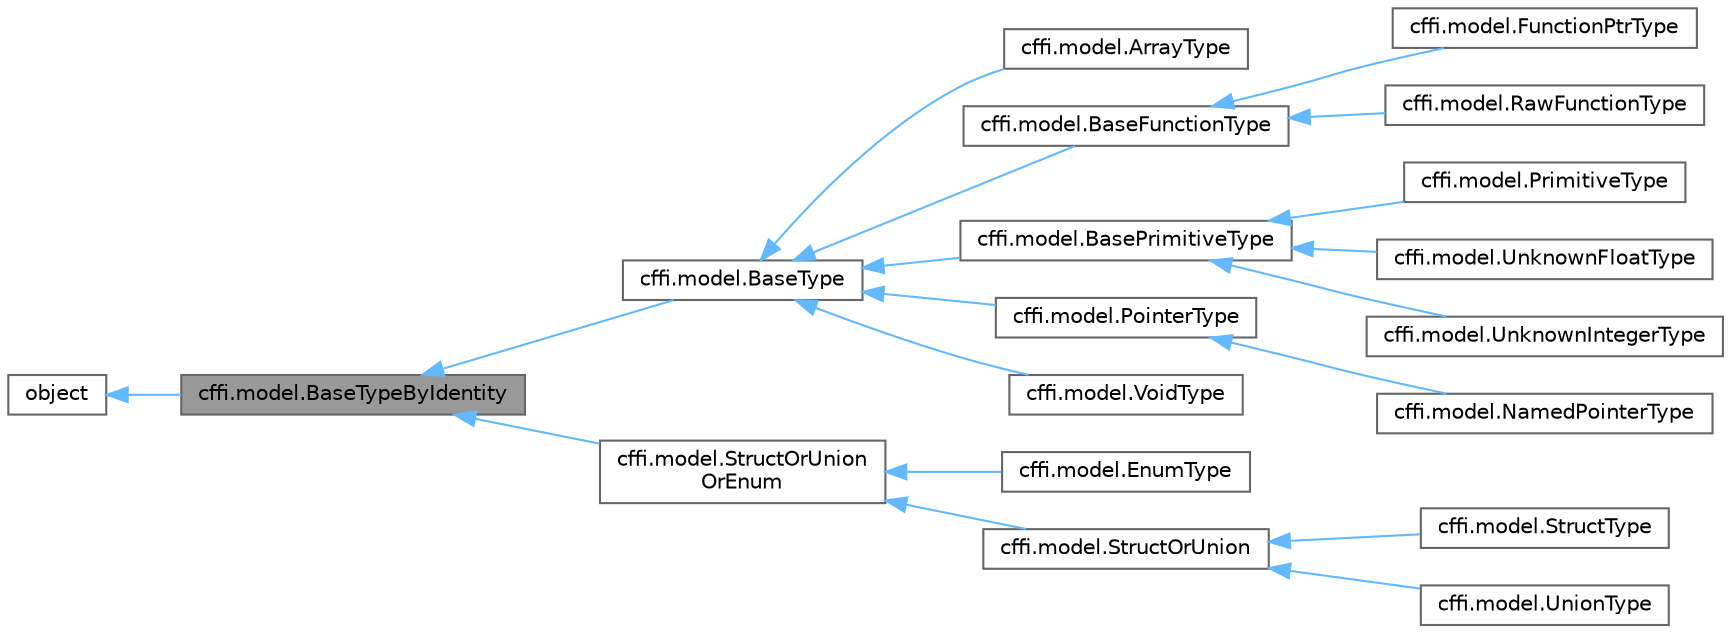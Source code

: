 digraph "cffi.model.BaseTypeByIdentity"
{
 // LATEX_PDF_SIZE
  bgcolor="transparent";
  edge [fontname=Helvetica,fontsize=10,labelfontname=Helvetica,labelfontsize=10];
  node [fontname=Helvetica,fontsize=10,shape=box,height=0.2,width=0.4];
  rankdir="LR";
  Node1 [id="Node000001",label="cffi.model.BaseTypeByIdentity",height=0.2,width=0.4,color="gray40", fillcolor="grey60", style="filled", fontcolor="black",tooltip=" "];
  Node2 -> Node1 [id="edge1_Node000001_Node000002",dir="back",color="steelblue1",style="solid",tooltip=" "];
  Node2 [id="Node000002",label="object",height=0.2,width=0.4,color="gray40", fillcolor="white", style="filled",tooltip=" "];
  Node1 -> Node3 [id="edge2_Node000001_Node000003",dir="back",color="steelblue1",style="solid",tooltip=" "];
  Node3 [id="Node000003",label="cffi.model.BaseType",height=0.2,width=0.4,color="gray40", fillcolor="white", style="filled",URL="$classcffi_1_1model_1_1_base_type.html",tooltip=" "];
  Node3 -> Node4 [id="edge3_Node000003_Node000004",dir="back",color="steelblue1",style="solid",tooltip=" "];
  Node4 [id="Node000004",label="cffi.model.ArrayType",height=0.2,width=0.4,color="gray40", fillcolor="white", style="filled",URL="$classcffi_1_1model_1_1_array_type.html",tooltip=" "];
  Node3 -> Node5 [id="edge4_Node000003_Node000005",dir="back",color="steelblue1",style="solid",tooltip=" "];
  Node5 [id="Node000005",label="cffi.model.BaseFunctionType",height=0.2,width=0.4,color="gray40", fillcolor="white", style="filled",URL="$classcffi_1_1model_1_1_base_function_type.html",tooltip=" "];
  Node5 -> Node6 [id="edge5_Node000005_Node000006",dir="back",color="steelblue1",style="solid",tooltip=" "];
  Node6 [id="Node000006",label="cffi.model.FunctionPtrType",height=0.2,width=0.4,color="gray40", fillcolor="white", style="filled",URL="$classcffi_1_1model_1_1_function_ptr_type.html",tooltip=" "];
  Node5 -> Node7 [id="edge6_Node000005_Node000007",dir="back",color="steelblue1",style="solid",tooltip=" "];
  Node7 [id="Node000007",label="cffi.model.RawFunctionType",height=0.2,width=0.4,color="gray40", fillcolor="white", style="filled",URL="$classcffi_1_1model_1_1_raw_function_type.html",tooltip=" "];
  Node3 -> Node8 [id="edge7_Node000003_Node000008",dir="back",color="steelblue1",style="solid",tooltip=" "];
  Node8 [id="Node000008",label="cffi.model.BasePrimitiveType",height=0.2,width=0.4,color="gray40", fillcolor="white", style="filled",URL="$classcffi_1_1model_1_1_base_primitive_type.html",tooltip=" "];
  Node8 -> Node9 [id="edge8_Node000008_Node000009",dir="back",color="steelblue1",style="solid",tooltip=" "];
  Node9 [id="Node000009",label="cffi.model.PrimitiveType",height=0.2,width=0.4,color="gray40", fillcolor="white", style="filled",URL="$classcffi_1_1model_1_1_primitive_type.html",tooltip=" "];
  Node8 -> Node10 [id="edge9_Node000008_Node000010",dir="back",color="steelblue1",style="solid",tooltip=" "];
  Node10 [id="Node000010",label="cffi.model.UnknownFloatType",height=0.2,width=0.4,color="gray40", fillcolor="white", style="filled",URL="$classcffi_1_1model_1_1_unknown_float_type.html",tooltip=" "];
  Node8 -> Node11 [id="edge10_Node000008_Node000011",dir="back",color="steelblue1",style="solid",tooltip=" "];
  Node11 [id="Node000011",label="cffi.model.UnknownIntegerType",height=0.2,width=0.4,color="gray40", fillcolor="white", style="filled",URL="$classcffi_1_1model_1_1_unknown_integer_type.html",tooltip=" "];
  Node3 -> Node12 [id="edge11_Node000003_Node000012",dir="back",color="steelblue1",style="solid",tooltip=" "];
  Node12 [id="Node000012",label="cffi.model.PointerType",height=0.2,width=0.4,color="gray40", fillcolor="white", style="filled",URL="$classcffi_1_1model_1_1_pointer_type.html",tooltip=" "];
  Node12 -> Node13 [id="edge12_Node000012_Node000013",dir="back",color="steelblue1",style="solid",tooltip=" "];
  Node13 [id="Node000013",label="cffi.model.NamedPointerType",height=0.2,width=0.4,color="gray40", fillcolor="white", style="filled",URL="$classcffi_1_1model_1_1_named_pointer_type.html",tooltip=" "];
  Node3 -> Node14 [id="edge13_Node000003_Node000014",dir="back",color="steelblue1",style="solid",tooltip=" "];
  Node14 [id="Node000014",label="cffi.model.VoidType",height=0.2,width=0.4,color="gray40", fillcolor="white", style="filled",URL="$classcffi_1_1model_1_1_void_type.html",tooltip=" "];
  Node1 -> Node15 [id="edge14_Node000001_Node000015",dir="back",color="steelblue1",style="solid",tooltip=" "];
  Node15 [id="Node000015",label="cffi.model.StructOrUnion\lOrEnum",height=0.2,width=0.4,color="gray40", fillcolor="white", style="filled",URL="$classcffi_1_1model_1_1_struct_or_union_or_enum.html",tooltip=" "];
  Node15 -> Node16 [id="edge15_Node000015_Node000016",dir="back",color="steelblue1",style="solid",tooltip=" "];
  Node16 [id="Node000016",label="cffi.model.EnumType",height=0.2,width=0.4,color="gray40", fillcolor="white", style="filled",URL="$classcffi_1_1model_1_1_enum_type.html",tooltip=" "];
  Node15 -> Node17 [id="edge16_Node000015_Node000017",dir="back",color="steelblue1",style="solid",tooltip=" "];
  Node17 [id="Node000017",label="cffi.model.StructOrUnion",height=0.2,width=0.4,color="gray40", fillcolor="white", style="filled",URL="$classcffi_1_1model_1_1_struct_or_union.html",tooltip=" "];
  Node17 -> Node18 [id="edge17_Node000017_Node000018",dir="back",color="steelblue1",style="solid",tooltip=" "];
  Node18 [id="Node000018",label="cffi.model.StructType",height=0.2,width=0.4,color="gray40", fillcolor="white", style="filled",URL="$classcffi_1_1model_1_1_struct_type.html",tooltip=" "];
  Node17 -> Node19 [id="edge18_Node000017_Node000019",dir="back",color="steelblue1",style="solid",tooltip=" "];
  Node19 [id="Node000019",label="cffi.model.UnionType",height=0.2,width=0.4,color="gray40", fillcolor="white", style="filled",URL="$classcffi_1_1model_1_1_union_type.html",tooltip=" "];
}

